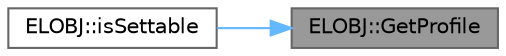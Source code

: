 digraph "ELOBJ::GetProfile"
{
 // LATEX_PDF_SIZE
  bgcolor="transparent";
  edge [fontname=Helvetica,fontsize=10,labelfontname=Helvetica,labelfontsize=10];
  node [fontname=Helvetica,fontsize=10,shape=box,height=0.2,width=0.4];
  rankdir="RL";
  Node1 [label="ELOBJ::GetProfile",height=0.2,width=0.4,color="gray40", fillcolor="grey60", style="filled", fontcolor="black",tooltip="Profile(0x9d, 0x9e, 0x9f)を計算してPDC[1] + EDT[PDC]の形で返す"];
  Node1 -> Node2 [dir="back",color="steelblue1",style="solid"];
  Node2 [label="ELOBJ::isSettable",height=0.2,width=0.4,color="grey40", fillcolor="white", style="filled",URL="$class_e_l_o_b_j.html#ab68a696d3bbd7a926e331fd45a147084",tooltip="指定のEPCがSet可能かどうか"];
}
